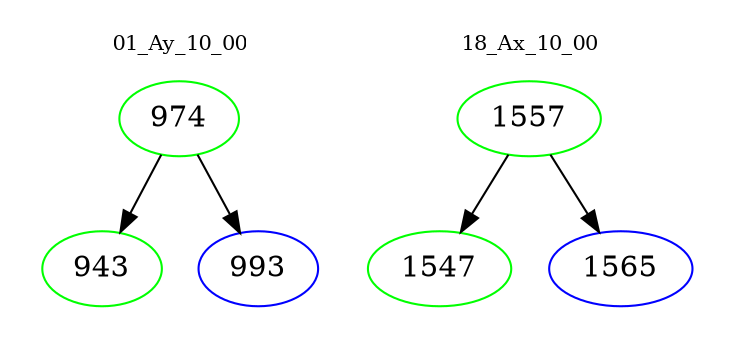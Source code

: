 digraph{
subgraph cluster_0 {
color = white
label = "01_Ay_10_00";
fontsize=10;
T0_974 [label="974", color="green"]
T0_974 -> T0_943 [color="black"]
T0_943 [label="943", color="green"]
T0_974 -> T0_993 [color="black"]
T0_993 [label="993", color="blue"]
}
subgraph cluster_1 {
color = white
label = "18_Ax_10_00";
fontsize=10;
T1_1557 [label="1557", color="green"]
T1_1557 -> T1_1547 [color="black"]
T1_1547 [label="1547", color="green"]
T1_1557 -> T1_1565 [color="black"]
T1_1565 [label="1565", color="blue"]
}
}
